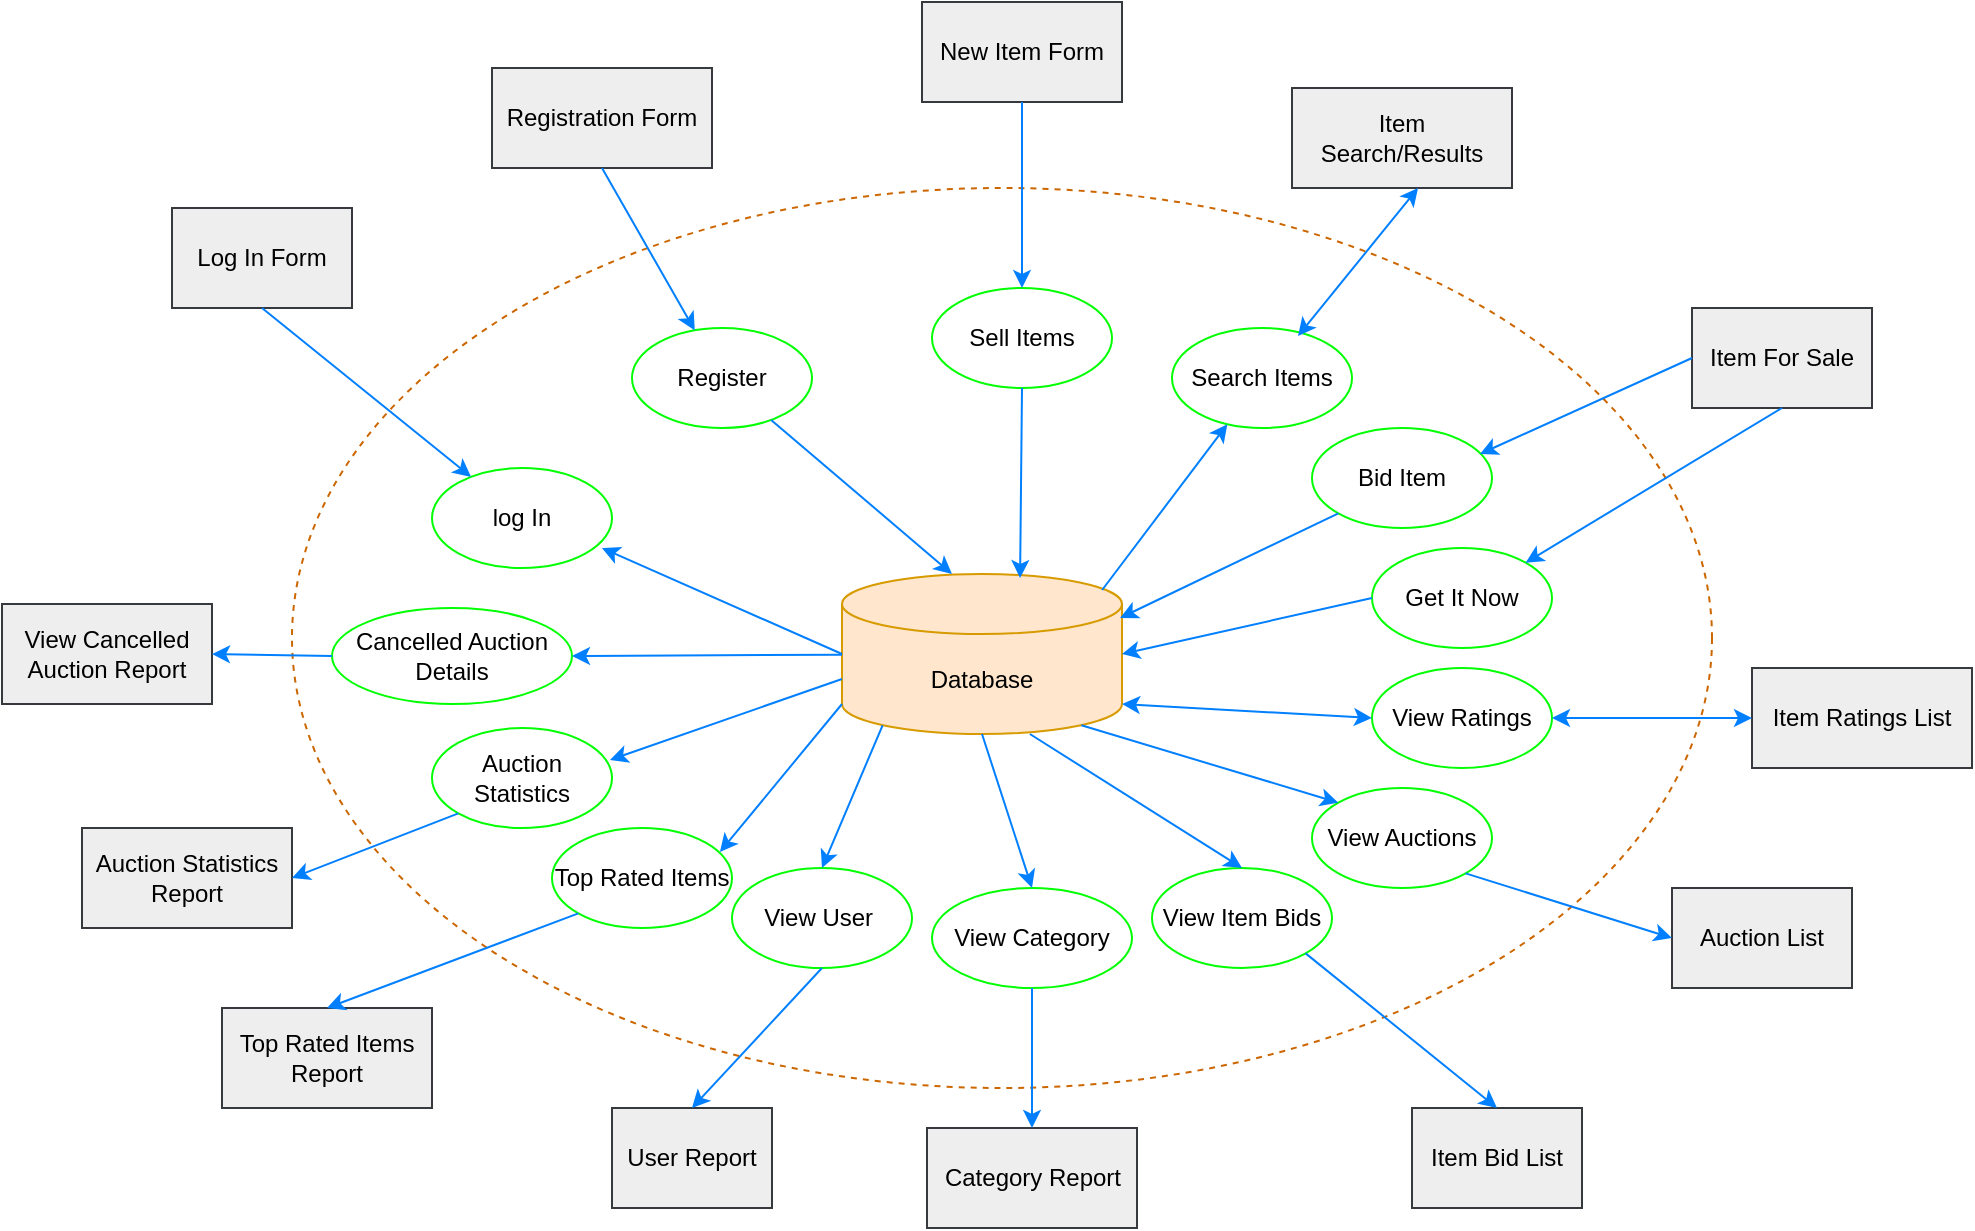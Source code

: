 <mxfile version="23.0.2" type="github">
  <diagram name="Page-1" id="ibN5uEJDEitdcNZKuq6F">
    <mxGraphModel dx="2044" dy="716" grid="1" gridSize="10" guides="1" tooltips="1" connect="1" arrows="1" fold="1" page="1" pageScale="1" pageWidth="850" pageHeight="1100" math="0" shadow="0">
      <root>
        <mxCell id="0" />
        <mxCell id="1" parent="0" />
        <mxCell id="0LvWJx0RIJ58dRhAGcR3-28" value="" style="ellipse;whiteSpace=wrap;html=1;fillStyle=hatch;shadow=0;dashed=1;strokeColor=#CC6600;fillColor=none;backgroundOutline=0;" vertex="1" parent="1">
          <mxGeometry x="70" y="300" width="710" height="450" as="geometry" />
        </mxCell>
        <mxCell id="dUsebAUgYld1Ic8YeYVZ-1" value="Database" style="shape=cylinder3;whiteSpace=wrap;html=1;boundedLbl=1;backgroundOutline=1;size=15;fillColor=#ffe6cc;strokeColor=#d79b00;gradientColor=none;" parent="1" vertex="1">
          <mxGeometry x="345" y="493" width="140" height="80" as="geometry" />
        </mxCell>
        <mxCell id="dUsebAUgYld1Ic8YeYVZ-2" value="log In" style="ellipse;whiteSpace=wrap;html=1;strokeColor=#00FF00;" parent="1" vertex="1">
          <mxGeometry x="140" y="440" width="90" height="50" as="geometry" />
        </mxCell>
        <mxCell id="dUsebAUgYld1Ic8YeYVZ-3" value="" style="endArrow=classic;html=1;rounded=0;entryX=0.944;entryY=0.8;entryDx=0;entryDy=0;entryPerimeter=0;exitX=0;exitY=0.5;exitDx=0;exitDy=0;exitPerimeter=0;curved=0;strokeColor=#007FFF;" parent="1" source="dUsebAUgYld1Ic8YeYVZ-1" target="dUsebAUgYld1Ic8YeYVZ-2" edge="1">
          <mxGeometry width="50" height="50" relative="1" as="geometry">
            <mxPoint x="390" y="683" as="sourcePoint" />
            <mxPoint x="300" y="483" as="targetPoint" />
          </mxGeometry>
        </mxCell>
        <mxCell id="0LvWJx0RIJ58dRhAGcR3-2" value="Register" style="ellipse;whiteSpace=wrap;html=1;strokeColor=#00FF00;" vertex="1" parent="1">
          <mxGeometry x="240" y="370" width="90" height="50" as="geometry" />
        </mxCell>
        <mxCell id="0LvWJx0RIJ58dRhAGcR3-3" value="Sell Items" style="ellipse;whiteSpace=wrap;html=1;strokeColor=#00FF00;" vertex="1" parent="1">
          <mxGeometry x="390" y="350" width="90" height="50" as="geometry" />
        </mxCell>
        <mxCell id="0LvWJx0RIJ58dRhAGcR3-4" value="Search Items" style="ellipse;whiteSpace=wrap;html=1;strokeColor=#00FF00;" vertex="1" parent="1">
          <mxGeometry x="510" y="370" width="90" height="50" as="geometry" />
        </mxCell>
        <mxCell id="0LvWJx0RIJ58dRhAGcR3-5" value="View Ratings" style="ellipse;whiteSpace=wrap;html=1;strokeColor=#00FF00;" vertex="1" parent="1">
          <mxGeometry x="610" y="540" width="90" height="50" as="geometry" />
        </mxCell>
        <mxCell id="0LvWJx0RIJ58dRhAGcR3-6" value="View Auctions" style="ellipse;whiteSpace=wrap;html=1;strokeColor=#00FF00;" vertex="1" parent="1">
          <mxGeometry x="580" y="600" width="90" height="50" as="geometry" />
        </mxCell>
        <mxCell id="0LvWJx0RIJ58dRhAGcR3-7" value="View Category" style="ellipse;whiteSpace=wrap;html=1;strokeColor=#00FF00;" vertex="1" parent="1">
          <mxGeometry x="390" y="650" width="100" height="50" as="geometry" />
        </mxCell>
        <mxCell id="0LvWJx0RIJ58dRhAGcR3-8" value="View User&amp;nbsp;" style="ellipse;whiteSpace=wrap;html=1;strokeColor=#00FF00;" vertex="1" parent="1">
          <mxGeometry x="290" y="640" width="90" height="50" as="geometry" />
        </mxCell>
        <mxCell id="0LvWJx0RIJ58dRhAGcR3-9" value="Top Rated Items" style="ellipse;whiteSpace=wrap;html=1;strokeColor=#00FF00;" vertex="1" parent="1">
          <mxGeometry x="200" y="620" width="90" height="50" as="geometry" />
        </mxCell>
        <mxCell id="0LvWJx0RIJ58dRhAGcR3-10" value="Cancelled Auction Details" style="ellipse;whiteSpace=wrap;html=1;strokeColor=#00FF00;" vertex="1" parent="1">
          <mxGeometry x="90" y="510" width="120" height="48" as="geometry" />
        </mxCell>
        <mxCell id="0LvWJx0RIJ58dRhAGcR3-12" value="" style="endArrow=classic;html=1;rounded=0;strokeColor=#007FFF;entryX=0.35;entryY=-0.062;entryDx=0;entryDy=0;entryPerimeter=0;" edge="1" parent="1" source="0LvWJx0RIJ58dRhAGcR3-2">
          <mxGeometry width="50" height="50" relative="1" as="geometry">
            <mxPoint x="361" y="407.96" as="sourcePoint" />
            <mxPoint x="400" y="493" as="targetPoint" />
            <Array as="points" />
          </mxGeometry>
        </mxCell>
        <mxCell id="0LvWJx0RIJ58dRhAGcR3-13" value="" style="endArrow=classic;html=1;rounded=0;exitX=0.5;exitY=1;exitDx=0;exitDy=0;curved=0;strokeColor=#007FFF;entryX=0.636;entryY=0.025;entryDx=0;entryDy=0;entryPerimeter=0;" edge="1" parent="1" source="0LvWJx0RIJ58dRhAGcR3-3" target="dUsebAUgYld1Ic8YeYVZ-1">
          <mxGeometry width="50" height="50" relative="1" as="geometry">
            <mxPoint x="580" y="508" as="sourcePoint" />
            <mxPoint x="455" y="491" as="targetPoint" />
          </mxGeometry>
        </mxCell>
        <mxCell id="0LvWJx0RIJ58dRhAGcR3-16" value="" style="endArrow=classic;html=1;rounded=0;exitX=0.855;exitY=1;exitDx=0;exitDy=-4.35;exitPerimeter=0;strokeColor=#007FFF;entryX=0;entryY=0;entryDx=0;entryDy=0;" edge="1" parent="1" source="dUsebAUgYld1Ic8YeYVZ-1" target="0LvWJx0RIJ58dRhAGcR3-6">
          <mxGeometry width="50" height="50" relative="1" as="geometry">
            <mxPoint x="460.0" y="573" as="sourcePoint" />
            <mxPoint x="498.229" y="649.861" as="targetPoint" />
            <Array as="points" />
          </mxGeometry>
        </mxCell>
        <mxCell id="0LvWJx0RIJ58dRhAGcR3-17" value="" style="endArrow=classic;html=1;rounded=0;exitX=0.5;exitY=1;exitDx=0;exitDy=0;exitPerimeter=0;strokeColor=#007FFF;entryX=0.5;entryY=0;entryDx=0;entryDy=0;" edge="1" parent="1" source="dUsebAUgYld1Ic8YeYVZ-1" target="0LvWJx0RIJ58dRhAGcR3-7">
          <mxGeometry width="50" height="50" relative="1" as="geometry">
            <mxPoint x="461" y="592.5" as="sourcePoint" />
            <mxPoint x="400" y="640" as="targetPoint" />
          </mxGeometry>
        </mxCell>
        <mxCell id="0LvWJx0RIJ58dRhAGcR3-18" value="" style="endArrow=classic;html=1;rounded=0;strokeColor=#007FFF;entryX=0.5;entryY=0;entryDx=0;entryDy=0;exitX=0.145;exitY=1;exitDx=0;exitDy=-4.35;exitPerimeter=0;" edge="1" parent="1" source="dUsebAUgYld1Ic8YeYVZ-1" target="0LvWJx0RIJ58dRhAGcR3-8">
          <mxGeometry width="50" height="50" relative="1" as="geometry">
            <mxPoint x="495" y="587" as="sourcePoint" />
            <mxPoint x="624" y="618" as="targetPoint" />
          </mxGeometry>
        </mxCell>
        <mxCell id="0LvWJx0RIJ58dRhAGcR3-20" value="" style="endArrow=classic;html=1;rounded=0;strokeColor=#007FFF;entryX=1;entryY=0.5;entryDx=0;entryDy=0;" edge="1" parent="1" source="dUsebAUgYld1Ic8YeYVZ-1" target="0LvWJx0RIJ58dRhAGcR3-10">
          <mxGeometry width="50" height="50" relative="1" as="geometry">
            <mxPoint x="387" y="581" as="sourcePoint" />
            <mxPoint x="318" y="646" as="targetPoint" />
          </mxGeometry>
        </mxCell>
        <mxCell id="0LvWJx0RIJ58dRhAGcR3-29" value="Log In Form" style="rounded=0;whiteSpace=wrap;html=1;fillColor=#eeeeee;strokeColor=#36393d;" vertex="1" parent="1">
          <mxGeometry x="10" y="310" width="90" height="50" as="geometry" />
        </mxCell>
        <mxCell id="0LvWJx0RIJ58dRhAGcR3-30" value="" style="endArrow=classic;html=1;rounded=0;exitX=0.5;exitY=1;exitDx=0;exitDy=0;strokeColor=#007FFF;" edge="1" parent="1" source="0LvWJx0RIJ58dRhAGcR3-29" target="dUsebAUgYld1Ic8YeYVZ-2">
          <mxGeometry width="50" height="50" relative="1" as="geometry">
            <mxPoint x="83" y="403" as="sourcePoint" />
            <mxPoint x="240" y="280" as="targetPoint" />
          </mxGeometry>
        </mxCell>
        <mxCell id="0LvWJx0RIJ58dRhAGcR3-32" value="Registration Form" style="rounded=0;whiteSpace=wrap;html=1;fillColor=#eeeeee;strokeColor=#36393d;" vertex="1" parent="1">
          <mxGeometry x="170" y="240" width="110" height="50" as="geometry" />
        </mxCell>
        <mxCell id="0LvWJx0RIJ58dRhAGcR3-33" value="" style="endArrow=classic;html=1;rounded=0;exitX=0.5;exitY=1;exitDx=0;exitDy=0;strokeColor=#007FFF;" edge="1" parent="1" source="0LvWJx0RIJ58dRhAGcR3-32" target="0LvWJx0RIJ58dRhAGcR3-2">
          <mxGeometry width="50" height="50" relative="1" as="geometry">
            <mxPoint x="323" y="350" as="sourcePoint" />
            <mxPoint x="415" y="353" as="targetPoint" />
          </mxGeometry>
        </mxCell>
        <mxCell id="0LvWJx0RIJ58dRhAGcR3-34" value="New Item Form" style="rounded=0;whiteSpace=wrap;html=1;fillColor=#eeeeee;strokeColor=#36393d;" vertex="1" parent="1">
          <mxGeometry x="385" y="207" width="100" height="50" as="geometry" />
        </mxCell>
        <mxCell id="0LvWJx0RIJ58dRhAGcR3-35" value="" style="endArrow=classic;html=1;rounded=0;exitX=0.5;exitY=1;exitDx=0;exitDy=0;strokeColor=#007FFF;" edge="1" parent="1" source="0LvWJx0RIJ58dRhAGcR3-34" target="0LvWJx0RIJ58dRhAGcR3-3">
          <mxGeometry width="50" height="50" relative="1" as="geometry">
            <mxPoint x="513" y="355" as="sourcePoint" />
            <mxPoint x="525" y="350" as="targetPoint" />
          </mxGeometry>
        </mxCell>
        <mxCell id="0LvWJx0RIJ58dRhAGcR3-36" value="Item Search/Results" style="rounded=0;whiteSpace=wrap;html=1;fillColor=#eeeeee;strokeColor=#36393d;" vertex="1" parent="1">
          <mxGeometry x="570" y="250" width="110" height="50" as="geometry" />
        </mxCell>
        <mxCell id="0LvWJx0RIJ58dRhAGcR3-38" value="Item For Sale" style="rounded=0;whiteSpace=wrap;html=1;fillColor=#eeeeee;strokeColor=#36393d;" vertex="1" parent="1">
          <mxGeometry x="770" y="360" width="90" height="50" as="geometry" />
        </mxCell>
        <mxCell id="0LvWJx0RIJ58dRhAGcR3-39" value="" style="endArrow=classic;html=1;rounded=0;exitX=0.929;exitY=0.1;exitDx=0;exitDy=0;exitPerimeter=0;curved=0;strokeColor=#007FFF;" edge="1" parent="1" source="dUsebAUgYld1Ic8YeYVZ-1" target="0LvWJx0RIJ58dRhAGcR3-4">
          <mxGeometry width="50" height="50" relative="1" as="geometry">
            <mxPoint x="620" y="520" as="sourcePoint" />
            <mxPoint x="510" y="430" as="targetPoint" />
          </mxGeometry>
        </mxCell>
        <mxCell id="0LvWJx0RIJ58dRhAGcR3-40" value="" style="endArrow=classic;startArrow=classic;html=1;rounded=0;entryX=0.573;entryY=1;entryDx=0;entryDy=0;entryPerimeter=0;exitX=0.7;exitY=0.08;exitDx=0;exitDy=0;exitPerimeter=0;strokeColor=#007FFF;" edge="1" parent="1" source="0LvWJx0RIJ58dRhAGcR3-4" target="0LvWJx0RIJ58dRhAGcR3-36">
          <mxGeometry width="50" height="50" relative="1" as="geometry">
            <mxPoint x="681" y="410" as="sourcePoint" />
            <mxPoint x="740" y="330" as="targetPoint" />
          </mxGeometry>
        </mxCell>
        <mxCell id="0LvWJx0RIJ58dRhAGcR3-41" value="Bid Item" style="ellipse;whiteSpace=wrap;html=1;strokeColor=#00FF00;" vertex="1" parent="1">
          <mxGeometry x="580" y="420" width="90" height="50" as="geometry" />
        </mxCell>
        <mxCell id="0LvWJx0RIJ58dRhAGcR3-45" value="" style="endArrow=classic;html=1;rounded=0;strokeColor=#007FFF;entryX=0.933;entryY=0.24;entryDx=0;entryDy=0;entryPerimeter=0;exitX=0;exitY=1;exitDx=0;exitDy=-15;exitPerimeter=0;" edge="1" parent="1" source="dUsebAUgYld1Ic8YeYVZ-1" target="0LvWJx0RIJ58dRhAGcR3-9">
          <mxGeometry width="50" height="50" relative="1" as="geometry">
            <mxPoint x="329" y="560" as="sourcePoint" />
            <mxPoint x="260" y="627" as="targetPoint" />
          </mxGeometry>
        </mxCell>
        <mxCell id="0LvWJx0RIJ58dRhAGcR3-46" value="" style="endArrow=classic;startArrow=classic;html=1;rounded=0;exitX=1;exitY=1;exitDx=0;exitDy=-15;exitPerimeter=0;entryX=0;entryY=0.5;entryDx=0;entryDy=0;strokeColor=#007FFF;" edge="1" parent="1" source="dUsebAUgYld1Ic8YeYVZ-1" target="0LvWJx0RIJ58dRhAGcR3-5">
          <mxGeometry width="50" height="50" relative="1" as="geometry">
            <mxPoint x="530" y="593" as="sourcePoint" />
            <mxPoint x="580" y="543" as="targetPoint" />
          </mxGeometry>
        </mxCell>
        <mxCell id="0LvWJx0RIJ58dRhAGcR3-47" value="Get It Now" style="ellipse;whiteSpace=wrap;html=1;strokeColor=#00FF00;" vertex="1" parent="1">
          <mxGeometry x="610" y="480" width="90" height="50" as="geometry" />
        </mxCell>
        <mxCell id="0LvWJx0RIJ58dRhAGcR3-49" value="" style="endArrow=classic;html=1;rounded=0;entryX=0.933;entryY=0.26;entryDx=0;entryDy=0;entryPerimeter=0;exitX=0;exitY=0.5;exitDx=0;exitDy=0;strokeColor=#007FFF;" edge="1" parent="1" source="0LvWJx0RIJ58dRhAGcR3-38" target="0LvWJx0RIJ58dRhAGcR3-41">
          <mxGeometry width="50" height="50" relative="1" as="geometry">
            <mxPoint x="780" y="480" as="sourcePoint" />
            <mxPoint x="830" y="430" as="targetPoint" />
          </mxGeometry>
        </mxCell>
        <mxCell id="0LvWJx0RIJ58dRhAGcR3-50" value="" style="endArrow=classic;html=1;rounded=0;entryX=0.993;entryY=0.275;entryDx=0;entryDy=0;entryPerimeter=0;exitX=0;exitY=1;exitDx=0;exitDy=0;strokeColor=#007FFF;" edge="1" parent="1" source="0LvWJx0RIJ58dRhAGcR3-41" target="dUsebAUgYld1Ic8YeYVZ-1">
          <mxGeometry width="50" height="50" relative="1" as="geometry">
            <mxPoint x="580" y="457" as="sourcePoint" />
            <mxPoint x="494" y="525" as="targetPoint" />
          </mxGeometry>
        </mxCell>
        <mxCell id="0LvWJx0RIJ58dRhAGcR3-51" value="" style="endArrow=classic;html=1;rounded=0;entryX=1;entryY=0.5;entryDx=0;entryDy=0;entryPerimeter=0;exitX=0;exitY=0.5;exitDx=0;exitDy=0;strokeColor=#007FFF;" edge="1" parent="1" source="0LvWJx0RIJ58dRhAGcR3-47" target="dUsebAUgYld1Ic8YeYVZ-1">
          <mxGeometry width="50" height="50" relative="1" as="geometry">
            <mxPoint x="610" y="507" as="sourcePoint" />
            <mxPoint x="501" y="559" as="targetPoint" />
          </mxGeometry>
        </mxCell>
        <mxCell id="0LvWJx0RIJ58dRhAGcR3-52" value="" style="endArrow=classic;html=1;rounded=0;entryX=1;entryY=0;entryDx=0;entryDy=0;exitX=0.5;exitY=1;exitDx=0;exitDy=0;strokeColor=#007FFF;" edge="1" parent="1" source="0LvWJx0RIJ58dRhAGcR3-38" target="0LvWJx0RIJ58dRhAGcR3-47">
          <mxGeometry width="50" height="50" relative="1" as="geometry">
            <mxPoint x="780" y="431" as="sourcePoint" />
            <mxPoint x="694" y="499" as="targetPoint" />
          </mxGeometry>
        </mxCell>
        <mxCell id="0LvWJx0RIJ58dRhAGcR3-53" value="Item Ratings List" style="rounded=0;whiteSpace=wrap;html=1;fillColor=#eeeeee;strokeColor=#36393d;" vertex="1" parent="1">
          <mxGeometry x="800" y="540" width="110" height="50" as="geometry" />
        </mxCell>
        <mxCell id="0LvWJx0RIJ58dRhAGcR3-54" value="" style="endArrow=classic;startArrow=classic;html=1;rounded=0;entryX=0;entryY=0.5;entryDx=0;entryDy=0;exitX=1;exitY=0.5;exitDx=0;exitDy=0;strokeColor=#007FFF;" edge="1" parent="1" source="0LvWJx0RIJ58dRhAGcR3-5" target="0LvWJx0RIJ58dRhAGcR3-53">
          <mxGeometry width="50" height="50" relative="1" as="geometry">
            <mxPoint x="680" y="660" as="sourcePoint" />
            <mxPoint x="730" y="610" as="targetPoint" />
          </mxGeometry>
        </mxCell>
        <mxCell id="0LvWJx0RIJ58dRhAGcR3-55" value="Auction List" style="rounded=0;whiteSpace=wrap;html=1;fillColor=#eeeeee;strokeColor=#36393d;" vertex="1" parent="1">
          <mxGeometry x="760" y="650" width="90" height="50" as="geometry" />
        </mxCell>
        <mxCell id="0LvWJx0RIJ58dRhAGcR3-56" value="" style="endArrow=classic;html=1;rounded=0;exitX=1;exitY=1;exitDx=0;exitDy=0;strokeColor=#007FFF;entryX=0;entryY=0.5;entryDx=0;entryDy=0;" edge="1" parent="1" source="0LvWJx0RIJ58dRhAGcR3-6" target="0LvWJx0RIJ58dRhAGcR3-55">
          <mxGeometry width="50" height="50" relative="1" as="geometry">
            <mxPoint x="557" y="700" as="sourcePoint" />
            <mxPoint x="600" y="780" as="targetPoint" />
            <Array as="points" />
          </mxGeometry>
        </mxCell>
        <mxCell id="0LvWJx0RIJ58dRhAGcR3-57" value="View Item Bids" style="ellipse;whiteSpace=wrap;html=1;strokeColor=#00FF00;" vertex="1" parent="1">
          <mxGeometry x="500" y="640" width="90" height="50" as="geometry" />
        </mxCell>
        <mxCell id="0LvWJx0RIJ58dRhAGcR3-58" value="Item Bid List" style="rounded=0;whiteSpace=wrap;html=1;fillColor=#eeeeee;strokeColor=#36393d;" vertex="1" parent="1">
          <mxGeometry x="630" y="760" width="85" height="50" as="geometry" />
        </mxCell>
        <mxCell id="0LvWJx0RIJ58dRhAGcR3-59" value="" style="endArrow=classic;html=1;rounded=0;exitX=1;exitY=1;exitDx=0;exitDy=0;strokeColor=#007FFF;entryX=0.5;entryY=0;entryDx=0;entryDy=0;" edge="1" parent="1" source="0LvWJx0RIJ58dRhAGcR3-57" target="0LvWJx0RIJ58dRhAGcR3-58">
          <mxGeometry width="50" height="50" relative="1" as="geometry">
            <mxPoint x="497" y="700" as="sourcePoint" />
            <mxPoint x="600" y="742" as="targetPoint" />
            <Array as="points" />
          </mxGeometry>
        </mxCell>
        <mxCell id="0LvWJx0RIJ58dRhAGcR3-60" value="" style="endArrow=classic;html=1;rounded=0;exitX=0.671;exitY=1;exitDx=0;exitDy=0;strokeColor=#007FFF;entryX=0.5;entryY=0;entryDx=0;entryDy=0;exitPerimeter=0;" edge="1" parent="1" source="dUsebAUgYld1Ic8YeYVZ-1" target="0LvWJx0RIJ58dRhAGcR3-57">
          <mxGeometry width="50" height="50" relative="1" as="geometry">
            <mxPoint x="422" y="586" as="sourcePoint" />
            <mxPoint x="540" y="643" as="targetPoint" />
            <Array as="points" />
          </mxGeometry>
        </mxCell>
        <mxCell id="0LvWJx0RIJ58dRhAGcR3-61" value="Category Report" style="rounded=0;whiteSpace=wrap;html=1;fillColor=#eeeeee;strokeColor=#36393d;" vertex="1" parent="1">
          <mxGeometry x="387.5" y="770" width="105" height="50" as="geometry" />
        </mxCell>
        <mxCell id="0LvWJx0RIJ58dRhAGcR3-62" value="" style="endArrow=classic;html=1;rounded=0;exitX=0.5;exitY=1;exitDx=0;exitDy=0;strokeColor=#007FFF;entryX=0.5;entryY=0;entryDx=0;entryDy=0;" edge="1" parent="1" source="0LvWJx0RIJ58dRhAGcR3-7" target="0LvWJx0RIJ58dRhAGcR3-61">
          <mxGeometry width="50" height="50" relative="1" as="geometry">
            <mxPoint x="375" y="700" as="sourcePoint" />
            <mxPoint x="340" y="770" as="targetPoint" />
          </mxGeometry>
        </mxCell>
        <mxCell id="0LvWJx0RIJ58dRhAGcR3-63" value="User Report" style="rounded=0;whiteSpace=wrap;html=1;fillColor=#eeeeee;strokeColor=#36393d;" vertex="1" parent="1">
          <mxGeometry x="230" y="760" width="80" height="50" as="geometry" />
        </mxCell>
        <mxCell id="0LvWJx0RIJ58dRhAGcR3-64" value="" style="endArrow=classic;html=1;rounded=0;exitX=0.5;exitY=1;exitDx=0;exitDy=0;strokeColor=#007FFF;entryX=0.5;entryY=0;entryDx=0;entryDy=0;" edge="1" parent="1" source="0LvWJx0RIJ58dRhAGcR3-8" target="0LvWJx0RIJ58dRhAGcR3-63">
          <mxGeometry width="50" height="50" relative="1" as="geometry">
            <mxPoint x="220" y="666.5" as="sourcePoint" />
            <mxPoint x="220" y="743.5" as="targetPoint" />
          </mxGeometry>
        </mxCell>
        <mxCell id="0LvWJx0RIJ58dRhAGcR3-65" value="Top Rated Items Report" style="rounded=0;whiteSpace=wrap;html=1;fillColor=#eeeeee;strokeColor=#36393d;" vertex="1" parent="1">
          <mxGeometry x="35" y="710" width="105" height="50" as="geometry" />
        </mxCell>
        <mxCell id="0LvWJx0RIJ58dRhAGcR3-66" value="" style="endArrow=classic;html=1;rounded=0;exitX=0;exitY=1;exitDx=0;exitDy=0;strokeColor=#007FFF;entryX=0.5;entryY=0;entryDx=0;entryDy=0;" edge="1" parent="1" source="0LvWJx0RIJ58dRhAGcR3-9" target="0LvWJx0RIJ58dRhAGcR3-65">
          <mxGeometry width="50" height="50" relative="1" as="geometry">
            <mxPoint x="160" y="610" as="sourcePoint" />
            <mxPoint x="108" y="670" as="targetPoint" />
          </mxGeometry>
        </mxCell>
        <mxCell id="0LvWJx0RIJ58dRhAGcR3-68" value="Auction Statistics" style="ellipse;whiteSpace=wrap;html=1;strokeColor=#00FF00;" vertex="1" parent="1">
          <mxGeometry x="140" y="570" width="90" height="50" as="geometry" />
        </mxCell>
        <mxCell id="0LvWJx0RIJ58dRhAGcR3-69" value="" style="endArrow=classic;html=1;rounded=0;strokeColor=#007FFF;entryX=0.989;entryY=0.32;entryDx=0;entryDy=0;entryPerimeter=0;exitX=0;exitY=0;exitDx=0;exitDy=52.5;exitPerimeter=0;" edge="1" parent="1" source="dUsebAUgYld1Ic8YeYVZ-1" target="0LvWJx0RIJ58dRhAGcR3-68">
          <mxGeometry width="50" height="50" relative="1" as="geometry">
            <mxPoint x="291" y="526" as="sourcePoint" />
            <mxPoint x="230" y="600" as="targetPoint" />
          </mxGeometry>
        </mxCell>
        <mxCell id="0LvWJx0RIJ58dRhAGcR3-70" value="Auction Statistics Report" style="rounded=0;whiteSpace=wrap;html=1;fillColor=#eeeeee;strokeColor=#36393d;" vertex="1" parent="1">
          <mxGeometry x="-35" y="620" width="105" height="50" as="geometry" />
        </mxCell>
        <mxCell id="0LvWJx0RIJ58dRhAGcR3-71" value="" style="endArrow=classic;html=1;rounded=0;exitX=0;exitY=1;exitDx=0;exitDy=0;strokeColor=#007FFF;entryX=1;entryY=0.5;entryDx=0;entryDy=0;" edge="1" parent="1" source="0LvWJx0RIJ58dRhAGcR3-68" target="0LvWJx0RIJ58dRhAGcR3-70">
          <mxGeometry width="50" height="50" relative="1" as="geometry">
            <mxPoint x="155" y="621.5" as="sourcePoint" />
            <mxPoint x="30" y="668.5" as="targetPoint" />
          </mxGeometry>
        </mxCell>
        <mxCell id="0LvWJx0RIJ58dRhAGcR3-72" value="View Cancelled Auction Report" style="rounded=0;whiteSpace=wrap;html=1;fillColor=#eeeeee;strokeColor=#36393d;" vertex="1" parent="1">
          <mxGeometry x="-75" y="508" width="105" height="50" as="geometry" />
        </mxCell>
        <mxCell id="0LvWJx0RIJ58dRhAGcR3-73" value="" style="endArrow=classic;html=1;rounded=0;exitX=0;exitY=0.5;exitDx=0;exitDy=0;strokeColor=#007FFF;entryX=1;entryY=0.5;entryDx=0;entryDy=0;" edge="1" parent="1" target="0LvWJx0RIJ58dRhAGcR3-72" source="0LvWJx0RIJ58dRhAGcR3-10">
          <mxGeometry width="50" height="50" relative="1" as="geometry">
            <mxPoint x="110" y="508" as="sourcePoint" />
            <mxPoint x="-13" y="563.5" as="targetPoint" />
          </mxGeometry>
        </mxCell>
      </root>
    </mxGraphModel>
  </diagram>
</mxfile>

